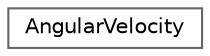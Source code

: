 digraph "Graphical Class Hierarchy"
{
 // LATEX_PDF_SIZE
  bgcolor="transparent";
  edge [fontname=Helvetica,fontsize=10,labelfontname=Helvetica,labelfontsize=10];
  node [fontname=Helvetica,fontsize=10,shape=box,height=0.2,width=0.4];
  rankdir="LR";
  Node0 [id="Node000000",label="AngularVelocity",height=0.2,width=0.4,color="grey40", fillcolor="white", style="filled",URL="$struct_angular_velocity.html",tooltip=" "];
}
